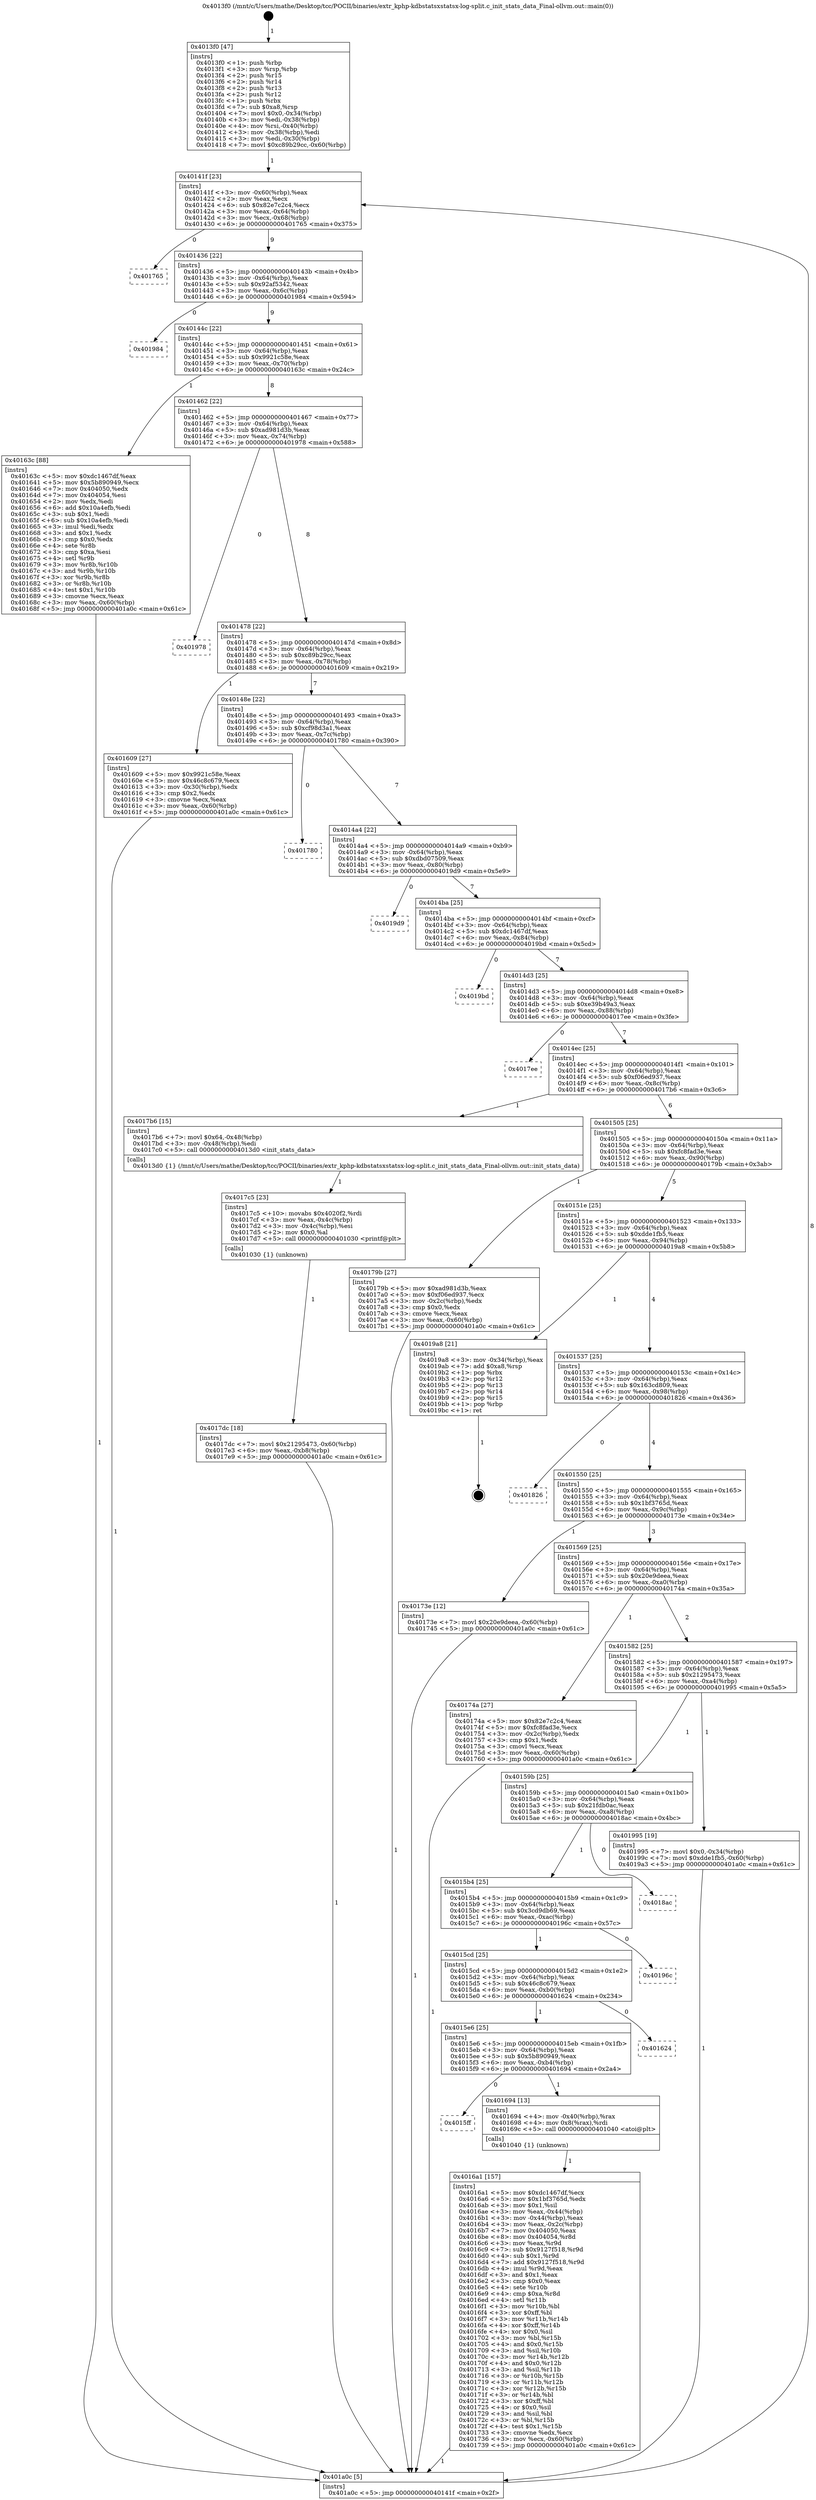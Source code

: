 digraph "0x4013f0" {
  label = "0x4013f0 (/mnt/c/Users/mathe/Desktop/tcc/POCII/binaries/extr_kphp-kdbstatsxstatsx-log-split.c_init_stats_data_Final-ollvm.out::main(0))"
  labelloc = "t"
  node[shape=record]

  Entry [label="",width=0.3,height=0.3,shape=circle,fillcolor=black,style=filled]
  "0x40141f" [label="{
     0x40141f [23]\l
     | [instrs]\l
     &nbsp;&nbsp;0x40141f \<+3\>: mov -0x60(%rbp),%eax\l
     &nbsp;&nbsp;0x401422 \<+2\>: mov %eax,%ecx\l
     &nbsp;&nbsp;0x401424 \<+6\>: sub $0x82e7c2c4,%ecx\l
     &nbsp;&nbsp;0x40142a \<+3\>: mov %eax,-0x64(%rbp)\l
     &nbsp;&nbsp;0x40142d \<+3\>: mov %ecx,-0x68(%rbp)\l
     &nbsp;&nbsp;0x401430 \<+6\>: je 0000000000401765 \<main+0x375\>\l
  }"]
  "0x401765" [label="{
     0x401765\l
  }", style=dashed]
  "0x401436" [label="{
     0x401436 [22]\l
     | [instrs]\l
     &nbsp;&nbsp;0x401436 \<+5\>: jmp 000000000040143b \<main+0x4b\>\l
     &nbsp;&nbsp;0x40143b \<+3\>: mov -0x64(%rbp),%eax\l
     &nbsp;&nbsp;0x40143e \<+5\>: sub $0x92af5342,%eax\l
     &nbsp;&nbsp;0x401443 \<+3\>: mov %eax,-0x6c(%rbp)\l
     &nbsp;&nbsp;0x401446 \<+6\>: je 0000000000401984 \<main+0x594\>\l
  }"]
  Exit [label="",width=0.3,height=0.3,shape=circle,fillcolor=black,style=filled,peripheries=2]
  "0x401984" [label="{
     0x401984\l
  }", style=dashed]
  "0x40144c" [label="{
     0x40144c [22]\l
     | [instrs]\l
     &nbsp;&nbsp;0x40144c \<+5\>: jmp 0000000000401451 \<main+0x61\>\l
     &nbsp;&nbsp;0x401451 \<+3\>: mov -0x64(%rbp),%eax\l
     &nbsp;&nbsp;0x401454 \<+5\>: sub $0x9921c58e,%eax\l
     &nbsp;&nbsp;0x401459 \<+3\>: mov %eax,-0x70(%rbp)\l
     &nbsp;&nbsp;0x40145c \<+6\>: je 000000000040163c \<main+0x24c\>\l
  }"]
  "0x4017dc" [label="{
     0x4017dc [18]\l
     | [instrs]\l
     &nbsp;&nbsp;0x4017dc \<+7\>: movl $0x21295473,-0x60(%rbp)\l
     &nbsp;&nbsp;0x4017e3 \<+6\>: mov %eax,-0xb8(%rbp)\l
     &nbsp;&nbsp;0x4017e9 \<+5\>: jmp 0000000000401a0c \<main+0x61c\>\l
  }"]
  "0x40163c" [label="{
     0x40163c [88]\l
     | [instrs]\l
     &nbsp;&nbsp;0x40163c \<+5\>: mov $0xdc1467df,%eax\l
     &nbsp;&nbsp;0x401641 \<+5\>: mov $0x5b890949,%ecx\l
     &nbsp;&nbsp;0x401646 \<+7\>: mov 0x404050,%edx\l
     &nbsp;&nbsp;0x40164d \<+7\>: mov 0x404054,%esi\l
     &nbsp;&nbsp;0x401654 \<+2\>: mov %edx,%edi\l
     &nbsp;&nbsp;0x401656 \<+6\>: add $0x10a4efb,%edi\l
     &nbsp;&nbsp;0x40165c \<+3\>: sub $0x1,%edi\l
     &nbsp;&nbsp;0x40165f \<+6\>: sub $0x10a4efb,%edi\l
     &nbsp;&nbsp;0x401665 \<+3\>: imul %edi,%edx\l
     &nbsp;&nbsp;0x401668 \<+3\>: and $0x1,%edx\l
     &nbsp;&nbsp;0x40166b \<+3\>: cmp $0x0,%edx\l
     &nbsp;&nbsp;0x40166e \<+4\>: sete %r8b\l
     &nbsp;&nbsp;0x401672 \<+3\>: cmp $0xa,%esi\l
     &nbsp;&nbsp;0x401675 \<+4\>: setl %r9b\l
     &nbsp;&nbsp;0x401679 \<+3\>: mov %r8b,%r10b\l
     &nbsp;&nbsp;0x40167c \<+3\>: and %r9b,%r10b\l
     &nbsp;&nbsp;0x40167f \<+3\>: xor %r9b,%r8b\l
     &nbsp;&nbsp;0x401682 \<+3\>: or %r8b,%r10b\l
     &nbsp;&nbsp;0x401685 \<+4\>: test $0x1,%r10b\l
     &nbsp;&nbsp;0x401689 \<+3\>: cmovne %ecx,%eax\l
     &nbsp;&nbsp;0x40168c \<+3\>: mov %eax,-0x60(%rbp)\l
     &nbsp;&nbsp;0x40168f \<+5\>: jmp 0000000000401a0c \<main+0x61c\>\l
  }"]
  "0x401462" [label="{
     0x401462 [22]\l
     | [instrs]\l
     &nbsp;&nbsp;0x401462 \<+5\>: jmp 0000000000401467 \<main+0x77\>\l
     &nbsp;&nbsp;0x401467 \<+3\>: mov -0x64(%rbp),%eax\l
     &nbsp;&nbsp;0x40146a \<+5\>: sub $0xad981d3b,%eax\l
     &nbsp;&nbsp;0x40146f \<+3\>: mov %eax,-0x74(%rbp)\l
     &nbsp;&nbsp;0x401472 \<+6\>: je 0000000000401978 \<main+0x588\>\l
  }"]
  "0x4017c5" [label="{
     0x4017c5 [23]\l
     | [instrs]\l
     &nbsp;&nbsp;0x4017c5 \<+10\>: movabs $0x4020f2,%rdi\l
     &nbsp;&nbsp;0x4017cf \<+3\>: mov %eax,-0x4c(%rbp)\l
     &nbsp;&nbsp;0x4017d2 \<+3\>: mov -0x4c(%rbp),%esi\l
     &nbsp;&nbsp;0x4017d5 \<+2\>: mov $0x0,%al\l
     &nbsp;&nbsp;0x4017d7 \<+5\>: call 0000000000401030 \<printf@plt\>\l
     | [calls]\l
     &nbsp;&nbsp;0x401030 \{1\} (unknown)\l
  }"]
  "0x401978" [label="{
     0x401978\l
  }", style=dashed]
  "0x401478" [label="{
     0x401478 [22]\l
     | [instrs]\l
     &nbsp;&nbsp;0x401478 \<+5\>: jmp 000000000040147d \<main+0x8d\>\l
     &nbsp;&nbsp;0x40147d \<+3\>: mov -0x64(%rbp),%eax\l
     &nbsp;&nbsp;0x401480 \<+5\>: sub $0xc89b29cc,%eax\l
     &nbsp;&nbsp;0x401485 \<+3\>: mov %eax,-0x78(%rbp)\l
     &nbsp;&nbsp;0x401488 \<+6\>: je 0000000000401609 \<main+0x219\>\l
  }"]
  "0x4016a1" [label="{
     0x4016a1 [157]\l
     | [instrs]\l
     &nbsp;&nbsp;0x4016a1 \<+5\>: mov $0xdc1467df,%ecx\l
     &nbsp;&nbsp;0x4016a6 \<+5\>: mov $0x1bf3765d,%edx\l
     &nbsp;&nbsp;0x4016ab \<+3\>: mov $0x1,%sil\l
     &nbsp;&nbsp;0x4016ae \<+3\>: mov %eax,-0x44(%rbp)\l
     &nbsp;&nbsp;0x4016b1 \<+3\>: mov -0x44(%rbp),%eax\l
     &nbsp;&nbsp;0x4016b4 \<+3\>: mov %eax,-0x2c(%rbp)\l
     &nbsp;&nbsp;0x4016b7 \<+7\>: mov 0x404050,%eax\l
     &nbsp;&nbsp;0x4016be \<+8\>: mov 0x404054,%r8d\l
     &nbsp;&nbsp;0x4016c6 \<+3\>: mov %eax,%r9d\l
     &nbsp;&nbsp;0x4016c9 \<+7\>: sub $0x9127f518,%r9d\l
     &nbsp;&nbsp;0x4016d0 \<+4\>: sub $0x1,%r9d\l
     &nbsp;&nbsp;0x4016d4 \<+7\>: add $0x9127f518,%r9d\l
     &nbsp;&nbsp;0x4016db \<+4\>: imul %r9d,%eax\l
     &nbsp;&nbsp;0x4016df \<+3\>: and $0x1,%eax\l
     &nbsp;&nbsp;0x4016e2 \<+3\>: cmp $0x0,%eax\l
     &nbsp;&nbsp;0x4016e5 \<+4\>: sete %r10b\l
     &nbsp;&nbsp;0x4016e9 \<+4\>: cmp $0xa,%r8d\l
     &nbsp;&nbsp;0x4016ed \<+4\>: setl %r11b\l
     &nbsp;&nbsp;0x4016f1 \<+3\>: mov %r10b,%bl\l
     &nbsp;&nbsp;0x4016f4 \<+3\>: xor $0xff,%bl\l
     &nbsp;&nbsp;0x4016f7 \<+3\>: mov %r11b,%r14b\l
     &nbsp;&nbsp;0x4016fa \<+4\>: xor $0xff,%r14b\l
     &nbsp;&nbsp;0x4016fe \<+4\>: xor $0x0,%sil\l
     &nbsp;&nbsp;0x401702 \<+3\>: mov %bl,%r15b\l
     &nbsp;&nbsp;0x401705 \<+4\>: and $0x0,%r15b\l
     &nbsp;&nbsp;0x401709 \<+3\>: and %sil,%r10b\l
     &nbsp;&nbsp;0x40170c \<+3\>: mov %r14b,%r12b\l
     &nbsp;&nbsp;0x40170f \<+4\>: and $0x0,%r12b\l
     &nbsp;&nbsp;0x401713 \<+3\>: and %sil,%r11b\l
     &nbsp;&nbsp;0x401716 \<+3\>: or %r10b,%r15b\l
     &nbsp;&nbsp;0x401719 \<+3\>: or %r11b,%r12b\l
     &nbsp;&nbsp;0x40171c \<+3\>: xor %r12b,%r15b\l
     &nbsp;&nbsp;0x40171f \<+3\>: or %r14b,%bl\l
     &nbsp;&nbsp;0x401722 \<+3\>: xor $0xff,%bl\l
     &nbsp;&nbsp;0x401725 \<+4\>: or $0x0,%sil\l
     &nbsp;&nbsp;0x401729 \<+3\>: and %sil,%bl\l
     &nbsp;&nbsp;0x40172c \<+3\>: or %bl,%r15b\l
     &nbsp;&nbsp;0x40172f \<+4\>: test $0x1,%r15b\l
     &nbsp;&nbsp;0x401733 \<+3\>: cmovne %edx,%ecx\l
     &nbsp;&nbsp;0x401736 \<+3\>: mov %ecx,-0x60(%rbp)\l
     &nbsp;&nbsp;0x401739 \<+5\>: jmp 0000000000401a0c \<main+0x61c\>\l
  }"]
  "0x401609" [label="{
     0x401609 [27]\l
     | [instrs]\l
     &nbsp;&nbsp;0x401609 \<+5\>: mov $0x9921c58e,%eax\l
     &nbsp;&nbsp;0x40160e \<+5\>: mov $0x46c8c679,%ecx\l
     &nbsp;&nbsp;0x401613 \<+3\>: mov -0x30(%rbp),%edx\l
     &nbsp;&nbsp;0x401616 \<+3\>: cmp $0x2,%edx\l
     &nbsp;&nbsp;0x401619 \<+3\>: cmovne %ecx,%eax\l
     &nbsp;&nbsp;0x40161c \<+3\>: mov %eax,-0x60(%rbp)\l
     &nbsp;&nbsp;0x40161f \<+5\>: jmp 0000000000401a0c \<main+0x61c\>\l
  }"]
  "0x40148e" [label="{
     0x40148e [22]\l
     | [instrs]\l
     &nbsp;&nbsp;0x40148e \<+5\>: jmp 0000000000401493 \<main+0xa3\>\l
     &nbsp;&nbsp;0x401493 \<+3\>: mov -0x64(%rbp),%eax\l
     &nbsp;&nbsp;0x401496 \<+5\>: sub $0xcf98d3a1,%eax\l
     &nbsp;&nbsp;0x40149b \<+3\>: mov %eax,-0x7c(%rbp)\l
     &nbsp;&nbsp;0x40149e \<+6\>: je 0000000000401780 \<main+0x390\>\l
  }"]
  "0x401a0c" [label="{
     0x401a0c [5]\l
     | [instrs]\l
     &nbsp;&nbsp;0x401a0c \<+5\>: jmp 000000000040141f \<main+0x2f\>\l
  }"]
  "0x4013f0" [label="{
     0x4013f0 [47]\l
     | [instrs]\l
     &nbsp;&nbsp;0x4013f0 \<+1\>: push %rbp\l
     &nbsp;&nbsp;0x4013f1 \<+3\>: mov %rsp,%rbp\l
     &nbsp;&nbsp;0x4013f4 \<+2\>: push %r15\l
     &nbsp;&nbsp;0x4013f6 \<+2\>: push %r14\l
     &nbsp;&nbsp;0x4013f8 \<+2\>: push %r13\l
     &nbsp;&nbsp;0x4013fa \<+2\>: push %r12\l
     &nbsp;&nbsp;0x4013fc \<+1\>: push %rbx\l
     &nbsp;&nbsp;0x4013fd \<+7\>: sub $0xa8,%rsp\l
     &nbsp;&nbsp;0x401404 \<+7\>: movl $0x0,-0x34(%rbp)\l
     &nbsp;&nbsp;0x40140b \<+3\>: mov %edi,-0x38(%rbp)\l
     &nbsp;&nbsp;0x40140e \<+4\>: mov %rsi,-0x40(%rbp)\l
     &nbsp;&nbsp;0x401412 \<+3\>: mov -0x38(%rbp),%edi\l
     &nbsp;&nbsp;0x401415 \<+3\>: mov %edi,-0x30(%rbp)\l
     &nbsp;&nbsp;0x401418 \<+7\>: movl $0xc89b29cc,-0x60(%rbp)\l
  }"]
  "0x4015ff" [label="{
     0x4015ff\l
  }", style=dashed]
  "0x401780" [label="{
     0x401780\l
  }", style=dashed]
  "0x4014a4" [label="{
     0x4014a4 [22]\l
     | [instrs]\l
     &nbsp;&nbsp;0x4014a4 \<+5\>: jmp 00000000004014a9 \<main+0xb9\>\l
     &nbsp;&nbsp;0x4014a9 \<+3\>: mov -0x64(%rbp),%eax\l
     &nbsp;&nbsp;0x4014ac \<+5\>: sub $0xdbd07509,%eax\l
     &nbsp;&nbsp;0x4014b1 \<+3\>: mov %eax,-0x80(%rbp)\l
     &nbsp;&nbsp;0x4014b4 \<+6\>: je 00000000004019d9 \<main+0x5e9\>\l
  }"]
  "0x401694" [label="{
     0x401694 [13]\l
     | [instrs]\l
     &nbsp;&nbsp;0x401694 \<+4\>: mov -0x40(%rbp),%rax\l
     &nbsp;&nbsp;0x401698 \<+4\>: mov 0x8(%rax),%rdi\l
     &nbsp;&nbsp;0x40169c \<+5\>: call 0000000000401040 \<atoi@plt\>\l
     | [calls]\l
     &nbsp;&nbsp;0x401040 \{1\} (unknown)\l
  }"]
  "0x4019d9" [label="{
     0x4019d9\l
  }", style=dashed]
  "0x4014ba" [label="{
     0x4014ba [25]\l
     | [instrs]\l
     &nbsp;&nbsp;0x4014ba \<+5\>: jmp 00000000004014bf \<main+0xcf\>\l
     &nbsp;&nbsp;0x4014bf \<+3\>: mov -0x64(%rbp),%eax\l
     &nbsp;&nbsp;0x4014c2 \<+5\>: sub $0xdc1467df,%eax\l
     &nbsp;&nbsp;0x4014c7 \<+6\>: mov %eax,-0x84(%rbp)\l
     &nbsp;&nbsp;0x4014cd \<+6\>: je 00000000004019bd \<main+0x5cd\>\l
  }"]
  "0x4015e6" [label="{
     0x4015e6 [25]\l
     | [instrs]\l
     &nbsp;&nbsp;0x4015e6 \<+5\>: jmp 00000000004015eb \<main+0x1fb\>\l
     &nbsp;&nbsp;0x4015eb \<+3\>: mov -0x64(%rbp),%eax\l
     &nbsp;&nbsp;0x4015ee \<+5\>: sub $0x5b890949,%eax\l
     &nbsp;&nbsp;0x4015f3 \<+6\>: mov %eax,-0xb4(%rbp)\l
     &nbsp;&nbsp;0x4015f9 \<+6\>: je 0000000000401694 \<main+0x2a4\>\l
  }"]
  "0x4019bd" [label="{
     0x4019bd\l
  }", style=dashed]
  "0x4014d3" [label="{
     0x4014d3 [25]\l
     | [instrs]\l
     &nbsp;&nbsp;0x4014d3 \<+5\>: jmp 00000000004014d8 \<main+0xe8\>\l
     &nbsp;&nbsp;0x4014d8 \<+3\>: mov -0x64(%rbp),%eax\l
     &nbsp;&nbsp;0x4014db \<+5\>: sub $0xe39b49a3,%eax\l
     &nbsp;&nbsp;0x4014e0 \<+6\>: mov %eax,-0x88(%rbp)\l
     &nbsp;&nbsp;0x4014e6 \<+6\>: je 00000000004017ee \<main+0x3fe\>\l
  }"]
  "0x401624" [label="{
     0x401624\l
  }", style=dashed]
  "0x4017ee" [label="{
     0x4017ee\l
  }", style=dashed]
  "0x4014ec" [label="{
     0x4014ec [25]\l
     | [instrs]\l
     &nbsp;&nbsp;0x4014ec \<+5\>: jmp 00000000004014f1 \<main+0x101\>\l
     &nbsp;&nbsp;0x4014f1 \<+3\>: mov -0x64(%rbp),%eax\l
     &nbsp;&nbsp;0x4014f4 \<+5\>: sub $0xf06ed937,%eax\l
     &nbsp;&nbsp;0x4014f9 \<+6\>: mov %eax,-0x8c(%rbp)\l
     &nbsp;&nbsp;0x4014ff \<+6\>: je 00000000004017b6 \<main+0x3c6\>\l
  }"]
  "0x4015cd" [label="{
     0x4015cd [25]\l
     | [instrs]\l
     &nbsp;&nbsp;0x4015cd \<+5\>: jmp 00000000004015d2 \<main+0x1e2\>\l
     &nbsp;&nbsp;0x4015d2 \<+3\>: mov -0x64(%rbp),%eax\l
     &nbsp;&nbsp;0x4015d5 \<+5\>: sub $0x46c8c679,%eax\l
     &nbsp;&nbsp;0x4015da \<+6\>: mov %eax,-0xb0(%rbp)\l
     &nbsp;&nbsp;0x4015e0 \<+6\>: je 0000000000401624 \<main+0x234\>\l
  }"]
  "0x4017b6" [label="{
     0x4017b6 [15]\l
     | [instrs]\l
     &nbsp;&nbsp;0x4017b6 \<+7\>: movl $0x64,-0x48(%rbp)\l
     &nbsp;&nbsp;0x4017bd \<+3\>: mov -0x48(%rbp),%edi\l
     &nbsp;&nbsp;0x4017c0 \<+5\>: call 00000000004013d0 \<init_stats_data\>\l
     | [calls]\l
     &nbsp;&nbsp;0x4013d0 \{1\} (/mnt/c/Users/mathe/Desktop/tcc/POCII/binaries/extr_kphp-kdbstatsxstatsx-log-split.c_init_stats_data_Final-ollvm.out::init_stats_data)\l
  }"]
  "0x401505" [label="{
     0x401505 [25]\l
     | [instrs]\l
     &nbsp;&nbsp;0x401505 \<+5\>: jmp 000000000040150a \<main+0x11a\>\l
     &nbsp;&nbsp;0x40150a \<+3\>: mov -0x64(%rbp),%eax\l
     &nbsp;&nbsp;0x40150d \<+5\>: sub $0xfc8fad3e,%eax\l
     &nbsp;&nbsp;0x401512 \<+6\>: mov %eax,-0x90(%rbp)\l
     &nbsp;&nbsp;0x401518 \<+6\>: je 000000000040179b \<main+0x3ab\>\l
  }"]
  "0x40196c" [label="{
     0x40196c\l
  }", style=dashed]
  "0x40179b" [label="{
     0x40179b [27]\l
     | [instrs]\l
     &nbsp;&nbsp;0x40179b \<+5\>: mov $0xad981d3b,%eax\l
     &nbsp;&nbsp;0x4017a0 \<+5\>: mov $0xf06ed937,%ecx\l
     &nbsp;&nbsp;0x4017a5 \<+3\>: mov -0x2c(%rbp),%edx\l
     &nbsp;&nbsp;0x4017a8 \<+3\>: cmp $0x0,%edx\l
     &nbsp;&nbsp;0x4017ab \<+3\>: cmove %ecx,%eax\l
     &nbsp;&nbsp;0x4017ae \<+3\>: mov %eax,-0x60(%rbp)\l
     &nbsp;&nbsp;0x4017b1 \<+5\>: jmp 0000000000401a0c \<main+0x61c\>\l
  }"]
  "0x40151e" [label="{
     0x40151e [25]\l
     | [instrs]\l
     &nbsp;&nbsp;0x40151e \<+5\>: jmp 0000000000401523 \<main+0x133\>\l
     &nbsp;&nbsp;0x401523 \<+3\>: mov -0x64(%rbp),%eax\l
     &nbsp;&nbsp;0x401526 \<+5\>: sub $0xdde1fb5,%eax\l
     &nbsp;&nbsp;0x40152b \<+6\>: mov %eax,-0x94(%rbp)\l
     &nbsp;&nbsp;0x401531 \<+6\>: je 00000000004019a8 \<main+0x5b8\>\l
  }"]
  "0x4015b4" [label="{
     0x4015b4 [25]\l
     | [instrs]\l
     &nbsp;&nbsp;0x4015b4 \<+5\>: jmp 00000000004015b9 \<main+0x1c9\>\l
     &nbsp;&nbsp;0x4015b9 \<+3\>: mov -0x64(%rbp),%eax\l
     &nbsp;&nbsp;0x4015bc \<+5\>: sub $0x3cd9db69,%eax\l
     &nbsp;&nbsp;0x4015c1 \<+6\>: mov %eax,-0xac(%rbp)\l
     &nbsp;&nbsp;0x4015c7 \<+6\>: je 000000000040196c \<main+0x57c\>\l
  }"]
  "0x4019a8" [label="{
     0x4019a8 [21]\l
     | [instrs]\l
     &nbsp;&nbsp;0x4019a8 \<+3\>: mov -0x34(%rbp),%eax\l
     &nbsp;&nbsp;0x4019ab \<+7\>: add $0xa8,%rsp\l
     &nbsp;&nbsp;0x4019b2 \<+1\>: pop %rbx\l
     &nbsp;&nbsp;0x4019b3 \<+2\>: pop %r12\l
     &nbsp;&nbsp;0x4019b5 \<+2\>: pop %r13\l
     &nbsp;&nbsp;0x4019b7 \<+2\>: pop %r14\l
     &nbsp;&nbsp;0x4019b9 \<+2\>: pop %r15\l
     &nbsp;&nbsp;0x4019bb \<+1\>: pop %rbp\l
     &nbsp;&nbsp;0x4019bc \<+1\>: ret\l
  }"]
  "0x401537" [label="{
     0x401537 [25]\l
     | [instrs]\l
     &nbsp;&nbsp;0x401537 \<+5\>: jmp 000000000040153c \<main+0x14c\>\l
     &nbsp;&nbsp;0x40153c \<+3\>: mov -0x64(%rbp),%eax\l
     &nbsp;&nbsp;0x40153f \<+5\>: sub $0x163cd809,%eax\l
     &nbsp;&nbsp;0x401544 \<+6\>: mov %eax,-0x98(%rbp)\l
     &nbsp;&nbsp;0x40154a \<+6\>: je 0000000000401826 \<main+0x436\>\l
  }"]
  "0x4018ac" [label="{
     0x4018ac\l
  }", style=dashed]
  "0x401826" [label="{
     0x401826\l
  }", style=dashed]
  "0x401550" [label="{
     0x401550 [25]\l
     | [instrs]\l
     &nbsp;&nbsp;0x401550 \<+5\>: jmp 0000000000401555 \<main+0x165\>\l
     &nbsp;&nbsp;0x401555 \<+3\>: mov -0x64(%rbp),%eax\l
     &nbsp;&nbsp;0x401558 \<+5\>: sub $0x1bf3765d,%eax\l
     &nbsp;&nbsp;0x40155d \<+6\>: mov %eax,-0x9c(%rbp)\l
     &nbsp;&nbsp;0x401563 \<+6\>: je 000000000040173e \<main+0x34e\>\l
  }"]
  "0x40159b" [label="{
     0x40159b [25]\l
     | [instrs]\l
     &nbsp;&nbsp;0x40159b \<+5\>: jmp 00000000004015a0 \<main+0x1b0\>\l
     &nbsp;&nbsp;0x4015a0 \<+3\>: mov -0x64(%rbp),%eax\l
     &nbsp;&nbsp;0x4015a3 \<+5\>: sub $0x21fdb0ac,%eax\l
     &nbsp;&nbsp;0x4015a8 \<+6\>: mov %eax,-0xa8(%rbp)\l
     &nbsp;&nbsp;0x4015ae \<+6\>: je 00000000004018ac \<main+0x4bc\>\l
  }"]
  "0x40173e" [label="{
     0x40173e [12]\l
     | [instrs]\l
     &nbsp;&nbsp;0x40173e \<+7\>: movl $0x20e9deea,-0x60(%rbp)\l
     &nbsp;&nbsp;0x401745 \<+5\>: jmp 0000000000401a0c \<main+0x61c\>\l
  }"]
  "0x401569" [label="{
     0x401569 [25]\l
     | [instrs]\l
     &nbsp;&nbsp;0x401569 \<+5\>: jmp 000000000040156e \<main+0x17e\>\l
     &nbsp;&nbsp;0x40156e \<+3\>: mov -0x64(%rbp),%eax\l
     &nbsp;&nbsp;0x401571 \<+5\>: sub $0x20e9deea,%eax\l
     &nbsp;&nbsp;0x401576 \<+6\>: mov %eax,-0xa0(%rbp)\l
     &nbsp;&nbsp;0x40157c \<+6\>: je 000000000040174a \<main+0x35a\>\l
  }"]
  "0x401995" [label="{
     0x401995 [19]\l
     | [instrs]\l
     &nbsp;&nbsp;0x401995 \<+7\>: movl $0x0,-0x34(%rbp)\l
     &nbsp;&nbsp;0x40199c \<+7\>: movl $0xdde1fb5,-0x60(%rbp)\l
     &nbsp;&nbsp;0x4019a3 \<+5\>: jmp 0000000000401a0c \<main+0x61c\>\l
  }"]
  "0x40174a" [label="{
     0x40174a [27]\l
     | [instrs]\l
     &nbsp;&nbsp;0x40174a \<+5\>: mov $0x82e7c2c4,%eax\l
     &nbsp;&nbsp;0x40174f \<+5\>: mov $0xfc8fad3e,%ecx\l
     &nbsp;&nbsp;0x401754 \<+3\>: mov -0x2c(%rbp),%edx\l
     &nbsp;&nbsp;0x401757 \<+3\>: cmp $0x1,%edx\l
     &nbsp;&nbsp;0x40175a \<+3\>: cmovl %ecx,%eax\l
     &nbsp;&nbsp;0x40175d \<+3\>: mov %eax,-0x60(%rbp)\l
     &nbsp;&nbsp;0x401760 \<+5\>: jmp 0000000000401a0c \<main+0x61c\>\l
  }"]
  "0x401582" [label="{
     0x401582 [25]\l
     | [instrs]\l
     &nbsp;&nbsp;0x401582 \<+5\>: jmp 0000000000401587 \<main+0x197\>\l
     &nbsp;&nbsp;0x401587 \<+3\>: mov -0x64(%rbp),%eax\l
     &nbsp;&nbsp;0x40158a \<+5\>: sub $0x21295473,%eax\l
     &nbsp;&nbsp;0x40158f \<+6\>: mov %eax,-0xa4(%rbp)\l
     &nbsp;&nbsp;0x401595 \<+6\>: je 0000000000401995 \<main+0x5a5\>\l
  }"]
  Entry -> "0x4013f0" [label=" 1"]
  "0x40141f" -> "0x401765" [label=" 0"]
  "0x40141f" -> "0x401436" [label=" 9"]
  "0x4019a8" -> Exit [label=" 1"]
  "0x401436" -> "0x401984" [label=" 0"]
  "0x401436" -> "0x40144c" [label=" 9"]
  "0x401995" -> "0x401a0c" [label=" 1"]
  "0x40144c" -> "0x40163c" [label=" 1"]
  "0x40144c" -> "0x401462" [label=" 8"]
  "0x4017dc" -> "0x401a0c" [label=" 1"]
  "0x401462" -> "0x401978" [label=" 0"]
  "0x401462" -> "0x401478" [label=" 8"]
  "0x4017c5" -> "0x4017dc" [label=" 1"]
  "0x401478" -> "0x401609" [label=" 1"]
  "0x401478" -> "0x40148e" [label=" 7"]
  "0x401609" -> "0x401a0c" [label=" 1"]
  "0x4013f0" -> "0x40141f" [label=" 1"]
  "0x401a0c" -> "0x40141f" [label=" 8"]
  "0x40163c" -> "0x401a0c" [label=" 1"]
  "0x4017b6" -> "0x4017c5" [label=" 1"]
  "0x40148e" -> "0x401780" [label=" 0"]
  "0x40148e" -> "0x4014a4" [label=" 7"]
  "0x40179b" -> "0x401a0c" [label=" 1"]
  "0x4014a4" -> "0x4019d9" [label=" 0"]
  "0x4014a4" -> "0x4014ba" [label=" 7"]
  "0x40174a" -> "0x401a0c" [label=" 1"]
  "0x4014ba" -> "0x4019bd" [label=" 0"]
  "0x4014ba" -> "0x4014d3" [label=" 7"]
  "0x4016a1" -> "0x401a0c" [label=" 1"]
  "0x4014d3" -> "0x4017ee" [label=" 0"]
  "0x4014d3" -> "0x4014ec" [label=" 7"]
  "0x401694" -> "0x4016a1" [label=" 1"]
  "0x4014ec" -> "0x4017b6" [label=" 1"]
  "0x4014ec" -> "0x401505" [label=" 6"]
  "0x4015e6" -> "0x401694" [label=" 1"]
  "0x401505" -> "0x40179b" [label=" 1"]
  "0x401505" -> "0x40151e" [label=" 5"]
  "0x40173e" -> "0x401a0c" [label=" 1"]
  "0x40151e" -> "0x4019a8" [label=" 1"]
  "0x40151e" -> "0x401537" [label=" 4"]
  "0x4015cd" -> "0x401624" [label=" 0"]
  "0x401537" -> "0x401826" [label=" 0"]
  "0x401537" -> "0x401550" [label=" 4"]
  "0x4015e6" -> "0x4015ff" [label=" 0"]
  "0x401550" -> "0x40173e" [label=" 1"]
  "0x401550" -> "0x401569" [label=" 3"]
  "0x4015b4" -> "0x40196c" [label=" 0"]
  "0x401569" -> "0x40174a" [label=" 1"]
  "0x401569" -> "0x401582" [label=" 2"]
  "0x4015cd" -> "0x4015e6" [label=" 1"]
  "0x401582" -> "0x401995" [label=" 1"]
  "0x401582" -> "0x40159b" [label=" 1"]
  "0x4015b4" -> "0x4015cd" [label=" 1"]
  "0x40159b" -> "0x4018ac" [label=" 0"]
  "0x40159b" -> "0x4015b4" [label=" 1"]
}
